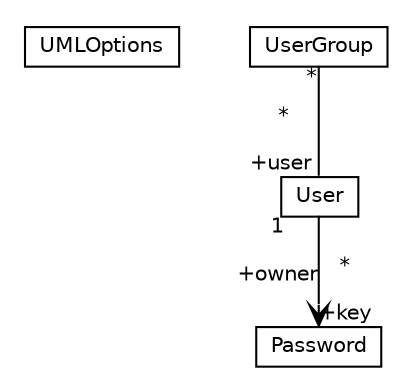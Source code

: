 #!/usr/local/bin/dot
#
# Class diagram 
# Generated by UMLGraph version R5_6-9-g37cd34 (http://www.umlgraph.org/)
#

digraph G {
graph [fontnames="svg"]
edge [fontname="Helvetica",fontsize=10,labelfontname="Helvetica",labelfontsize=10,color="black"];
node [fontname="Helvetica",fontcolor="black",fontsize=10,shape=plaintext];
nodesep=0.25;
ranksep=0.5;
// a.b.c.UMLOptions
c50 [label=<<table title="a.b.c.UMLOptions" border="0" cellborder="1" cellspacing="0" cellpadding="2" port="p"><tr><td><table border="0" cellspacing="0" cellpadding="1"><tr><td align="center" balign="center"> UMLOptions </td></tr></table></td></tr></table>>];
// a.b.c.UserGroup
c51 [label=<<table title="a.b.c.UserGroup" border="0" cellborder="1" cellspacing="0" cellpadding="2" port="p"><tr><td><table border="0" cellspacing="0" cellpadding="1"><tr><td align="center" balign="center"> UserGroup </td></tr></table></td></tr></table>>];
// a.b.c.User
c52 [label=<<table title="a.b.c.User" border="0" cellborder="1" cellspacing="0" cellpadding="2" port="p"><tr><td><table border="0" cellspacing="0" cellpadding="1"><tr><td align="center" balign="center"> User </td></tr></table></td></tr></table>>];
// a.b.c.Password
c53 [label=<<table title="a.b.c.Password" border="0" cellborder="1" cellspacing="0" cellpadding="2" port="p"><tr><td><table border="0" cellspacing="0" cellpadding="1"><tr><td align="center" balign="center"> Password </td></tr></table></td></tr></table>>];
// a.b.c.UserGroup assoc a.b.c.User
c51:p -> c52:p [arrowhead=none,weight=2,taillabel="*", headlabel="*\n\n+user "];
// a.b.c.User navassoc a.b.c.Password
c52:p -> c53:p [arrowhead=open,weight=1,taillabel="1\n\n+owner\r", headlabel="*\n\n+key"];
}

